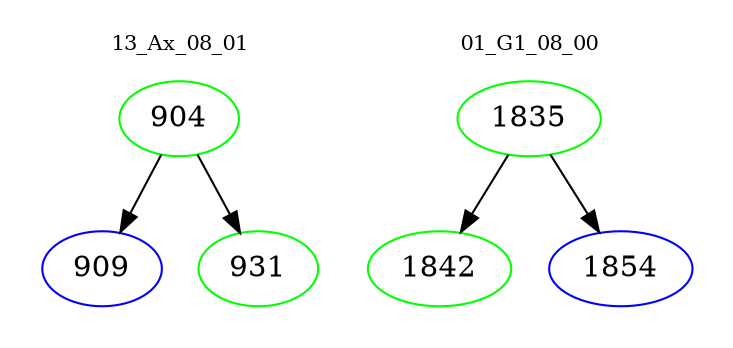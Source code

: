 digraph{
subgraph cluster_0 {
color = white
label = "13_Ax_08_01";
fontsize=10;
T0_904 [label="904", color="green"]
T0_904 -> T0_909 [color="black"]
T0_909 [label="909", color="blue"]
T0_904 -> T0_931 [color="black"]
T0_931 [label="931", color="green"]
}
subgraph cluster_1 {
color = white
label = "01_G1_08_00";
fontsize=10;
T1_1835 [label="1835", color="green"]
T1_1835 -> T1_1842 [color="black"]
T1_1842 [label="1842", color="green"]
T1_1835 -> T1_1854 [color="black"]
T1_1854 [label="1854", color="blue"]
}
}

